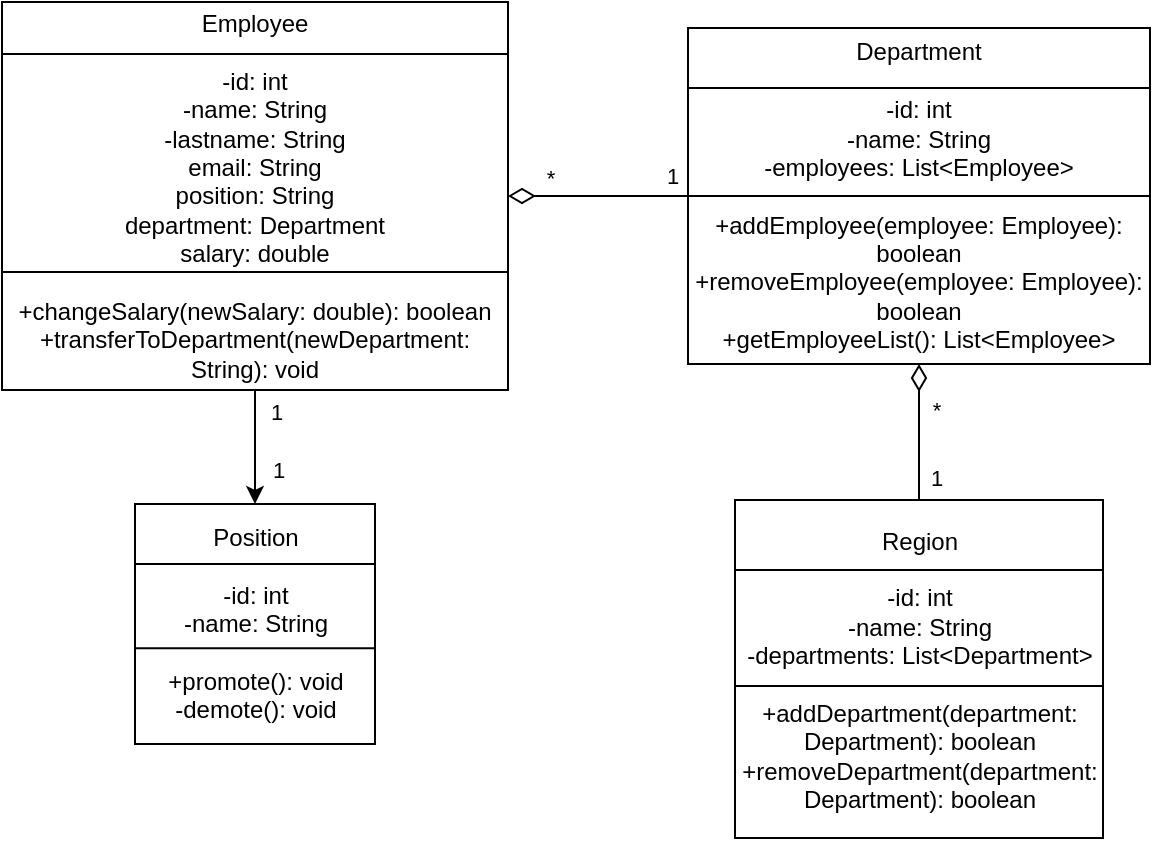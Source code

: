 <mxfile version="28.2.7">
  <diagram name="Страница — 1" id="T8CmF7nSgqjCg2FMihYg">
    <mxGraphModel dx="1588" dy="1048" grid="0" gridSize="10" guides="1" tooltips="1" connect="1" arrows="1" fold="1" page="0" pageScale="1" pageWidth="827" pageHeight="1169" math="0" shadow="0">
      <root>
        <mxCell id="0" />
        <mxCell id="1" parent="0" />
        <mxCell id="LMvk0ClVUkD5XszhoAo6-1" value="Employee&lt;div&gt;&lt;br&gt;&lt;/div&gt;&lt;div&gt;-id: int&lt;/div&gt;&lt;div&gt;-name: String&lt;/div&gt;&lt;div&gt;-lastname: String&lt;/div&gt;&lt;div&gt;email: String&lt;/div&gt;&lt;div&gt;position: String&lt;/div&gt;&lt;div&gt;department: Department&lt;/div&gt;&lt;div&gt;salary: double&lt;br&gt;&lt;br&gt;+changeSalary(newSalary: double): boolean&lt;/div&gt;&lt;div&gt;+transferToDepartment(newDepartment: String): void&lt;/div&gt;" style="rounded=0;whiteSpace=wrap;html=1;" vertex="1" parent="1">
          <mxGeometry x="-170" y="-18" width="253" height="194" as="geometry" />
        </mxCell>
        <mxCell id="LMvk0ClVUkD5XszhoAo6-2" value="Department&lt;div&gt;&lt;br&gt;&lt;/div&gt;&lt;div&gt;-id: int&lt;/div&gt;&lt;div&gt;-name: String&lt;/div&gt;&lt;div&gt;-employees: List&amp;lt;Employee&amp;gt;&lt;/div&gt;&lt;div&gt;&lt;br&gt;&lt;/div&gt;&lt;div&gt;+addEmployee(employee: Employee): boolean&lt;/div&gt;&lt;div&gt;+removeEmployee(employee: Employee): boolean&lt;/div&gt;&lt;div&gt;+getEmployeeList(): List&amp;lt;Employee&amp;gt;&lt;/div&gt;" style="rounded=0;whiteSpace=wrap;html=1;" vertex="1" parent="1">
          <mxGeometry x="173" y="-5" width="231" height="168" as="geometry" />
        </mxCell>
        <mxCell id="LMvk0ClVUkD5XszhoAo6-3" value="Position&lt;div&gt;&lt;br&gt;&lt;/div&gt;&lt;div&gt;-id: int&lt;/div&gt;&lt;div&gt;-name: String&lt;/div&gt;&lt;div&gt;&lt;br&gt;&lt;/div&gt;&lt;div&gt;+promote(): void&lt;/div&gt;&lt;div&gt;-demote(): void&lt;/div&gt;" style="rounded=0;whiteSpace=wrap;html=1;" vertex="1" parent="1">
          <mxGeometry x="-103.5" y="233" width="120" height="120" as="geometry" />
        </mxCell>
        <mxCell id="LMvk0ClVUkD5XszhoAo6-4" value="Region&lt;div&gt;&lt;br&gt;&lt;/div&gt;&lt;div&gt;-id: int&lt;/div&gt;&lt;div&gt;-name: String&lt;/div&gt;&lt;div&gt;-departments: List&amp;lt;Department&amp;gt;&lt;/div&gt;&lt;div&gt;&lt;br&gt;&lt;/div&gt;&lt;div&gt;+addDepartment(department: Department): boolean&lt;/div&gt;&lt;div&gt;+removeDepartment(department: Department): boolean&lt;/div&gt;" style="rounded=0;whiteSpace=wrap;html=1;" vertex="1" parent="1">
          <mxGeometry x="196.5" y="231" width="184" height="169" as="geometry" />
        </mxCell>
        <mxCell id="LMvk0ClVUkD5XszhoAo6-5" value="" style="endArrow=none;html=1;rounded=0;entryX=1;entryY=0.5;entryDx=0;entryDy=0;exitX=0;exitY=0.5;exitDx=0;exitDy=0;" edge="1" parent="1">
          <mxGeometry width="50" height="50" relative="1" as="geometry">
            <mxPoint x="-170" y="8" as="sourcePoint" />
            <mxPoint x="83.0" y="8" as="targetPoint" />
          </mxGeometry>
        </mxCell>
        <mxCell id="LMvk0ClVUkD5XszhoAo6-6" value="" style="endArrow=none;html=1;rounded=0;entryX=1;entryY=0.5;entryDx=0;entryDy=0;exitX=0;exitY=0.5;exitDx=0;exitDy=0;" edge="1" parent="1">
          <mxGeometry width="50" height="50" relative="1" as="geometry">
            <mxPoint x="-170" y="117" as="sourcePoint" />
            <mxPoint x="83.0" y="117" as="targetPoint" />
          </mxGeometry>
        </mxCell>
        <mxCell id="LMvk0ClVUkD5XszhoAo6-7" value="" style="endArrow=none;html=1;rounded=0;exitX=0;exitY=0.25;exitDx=0;exitDy=0;entryX=1;entryY=0.25;entryDx=0;entryDy=0;" edge="1" parent="1">
          <mxGeometry width="50" height="50" relative="1" as="geometry">
            <mxPoint x="173" y="25" as="sourcePoint" />
            <mxPoint x="404.0" y="25" as="targetPoint" />
          </mxGeometry>
        </mxCell>
        <mxCell id="LMvk0ClVUkD5XszhoAo6-8" value="" style="endArrow=none;html=1;rounded=0;exitX=0;exitY=0.5;exitDx=0;exitDy=0;entryX=1;entryY=0.5;entryDx=0;entryDy=0;" edge="1" parent="1" source="LMvk0ClVUkD5XszhoAo6-2" target="LMvk0ClVUkD5XszhoAo6-2">
          <mxGeometry width="50" height="50" relative="1" as="geometry">
            <mxPoint x="474" y="207" as="sourcePoint" />
            <mxPoint x="524" y="157" as="targetPoint" />
          </mxGeometry>
        </mxCell>
        <mxCell id="LMvk0ClVUkD5XszhoAo6-9" value="" style="endArrow=none;html=1;rounded=0;entryX=1;entryY=0.25;entryDx=0;entryDy=0;exitX=0;exitY=0.25;exitDx=0;exitDy=0;" edge="1" parent="1" source="LMvk0ClVUkD5XszhoAo6-3" target="LMvk0ClVUkD5XszhoAo6-3">
          <mxGeometry width="50" height="50" relative="1" as="geometry">
            <mxPoint x="-233.5" y="295" as="sourcePoint" />
            <mxPoint x="-183.5" y="245" as="targetPoint" />
          </mxGeometry>
        </mxCell>
        <mxCell id="LMvk0ClVUkD5XszhoAo6-10" value="" style="endArrow=none;html=1;rounded=0;entryX=1;entryY=0.5;entryDx=0;entryDy=0;exitX=0;exitY=0.5;exitDx=0;exitDy=0;" edge="1" parent="1">
          <mxGeometry width="50" height="50" relative="1" as="geometry">
            <mxPoint x="-103.5" y="305.08" as="sourcePoint" />
            <mxPoint x="16.5" y="305.08" as="targetPoint" />
          </mxGeometry>
        </mxCell>
        <mxCell id="LMvk0ClVUkD5XszhoAo6-11" value="" style="endArrow=none;html=1;rounded=0;entryX=1;entryY=0.25;entryDx=0;entryDy=0;exitX=0;exitY=0.25;exitDx=0;exitDy=0;" edge="1" parent="1">
          <mxGeometry width="50" height="50" relative="1" as="geometry">
            <mxPoint x="196.5" y="266.0" as="sourcePoint" />
            <mxPoint x="380.5" y="266.0" as="targetPoint" />
          </mxGeometry>
        </mxCell>
        <mxCell id="LMvk0ClVUkD5XszhoAo6-12" value="" style="endArrow=none;html=1;rounded=0;entryX=1;entryY=0.5;entryDx=0;entryDy=0;exitX=0;exitY=0.5;exitDx=0;exitDy=0;" edge="1" parent="1">
          <mxGeometry width="50" height="50" relative="1" as="geometry">
            <mxPoint x="196.5" y="324.0" as="sourcePoint" />
            <mxPoint x="380.5" y="324.0" as="targetPoint" />
          </mxGeometry>
        </mxCell>
        <mxCell id="LMvk0ClVUkD5XszhoAo6-13" value="" style="endArrow=diamondThin;html=1;rounded=0;exitX=0.5;exitY=0;exitDx=0;exitDy=0;entryX=0.5;entryY=1;entryDx=0;entryDy=0;endFill=0;endSize=11;" edge="1" parent="1" source="LMvk0ClVUkD5XszhoAo6-4" target="LMvk0ClVUkD5XszhoAo6-2">
          <mxGeometry width="50" height="50" relative="1" as="geometry">
            <mxPoint x="73" y="269" as="sourcePoint" />
            <mxPoint x="123" y="219" as="targetPoint" />
          </mxGeometry>
        </mxCell>
        <mxCell id="LMvk0ClVUkD5XszhoAo6-14" value="" style="endArrow=diamondThin;html=1;rounded=0;exitX=0;exitY=0.5;exitDx=0;exitDy=0;entryX=1;entryY=0.5;entryDx=0;entryDy=0;endFill=0;endSize=11;" edge="1" parent="1" source="LMvk0ClVUkD5XszhoAo6-2" target="LMvk0ClVUkD5XszhoAo6-1">
          <mxGeometry width="50" height="50" relative="1" as="geometry">
            <mxPoint x="149" y="257" as="sourcePoint" />
            <mxPoint x="189" y="192" as="targetPoint" />
          </mxGeometry>
        </mxCell>
        <mxCell id="LMvk0ClVUkD5XszhoAo6-15" value="1" style="edgeLabel;html=1;align=center;verticalAlign=middle;resizable=0;points=[];" vertex="1" connectable="0" parent="LMvk0ClVUkD5XszhoAo6-14">
          <mxGeometry x="-0.404" y="3" relative="1" as="geometry">
            <mxPoint x="19" y="-13" as="offset" />
          </mxGeometry>
        </mxCell>
        <mxCell id="LMvk0ClVUkD5XszhoAo6-16" value="" style="endArrow=classic;html=1;rounded=0;exitX=0.5;exitY=1;exitDx=0;exitDy=0;entryX=0.5;entryY=0;entryDx=0;entryDy=0;" edge="1" parent="1" source="LMvk0ClVUkD5XszhoAo6-1" target="LMvk0ClVUkD5XszhoAo6-3">
          <mxGeometry width="50" height="50" relative="1" as="geometry">
            <mxPoint x="-252" y="268" as="sourcePoint" />
            <mxPoint x="-202" y="218" as="targetPoint" />
          </mxGeometry>
        </mxCell>
        <mxCell id="LMvk0ClVUkD5XszhoAo6-17" value="*" style="edgeLabel;html=1;align=center;verticalAlign=middle;resizable=0;points=[];" vertex="1" connectable="0" parent="1">
          <mxGeometry x="108" y="62" as="geometry">
            <mxPoint x="-4" y="8" as="offset" />
          </mxGeometry>
        </mxCell>
        <mxCell id="LMvk0ClVUkD5XszhoAo6-18" value="1" style="edgeLabel;html=1;align=center;verticalAlign=middle;resizable=0;points=[];" vertex="1" connectable="0" parent="1">
          <mxGeometry x="161" y="231" as="geometry">
            <mxPoint x="136" y="-11" as="offset" />
          </mxGeometry>
        </mxCell>
        <mxCell id="LMvk0ClVUkD5XszhoAo6-19" value="*" style="edgeLabel;html=1;align=center;verticalAlign=middle;resizable=0;points=[];" vertex="1" connectable="0" parent="1">
          <mxGeometry x="296" y="180" as="geometry">
            <mxPoint x="1" y="6" as="offset" />
          </mxGeometry>
        </mxCell>
        <mxCell id="LMvk0ClVUkD5XszhoAo6-20" value="1" style="edgeLabel;html=1;align=center;verticalAlign=middle;resizable=0;points=[];" vertex="1" connectable="0" parent="1">
          <mxGeometry x="114" y="214" as="geometry">
            <mxPoint x="-147" y="-27" as="offset" />
          </mxGeometry>
        </mxCell>
        <mxCell id="LMvk0ClVUkD5XszhoAo6-21" value="1" style="edgeLabel;html=1;align=center;verticalAlign=middle;resizable=0;points=[];" vertex="1" connectable="0" parent="1">
          <mxGeometry x="34" y="212" as="geometry">
            <mxPoint x="-66" y="4" as="offset" />
          </mxGeometry>
        </mxCell>
      </root>
    </mxGraphModel>
  </diagram>
</mxfile>
